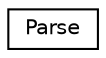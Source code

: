 digraph "Graphical Class Hierarchy"
{
 // LATEX_PDF_SIZE
  edge [fontname="Helvetica",fontsize="10",labelfontname="Helvetica",labelfontsize="10"];
  node [fontname="Helvetica",fontsize="10",shape=record];
  rankdir="LR";
  Node0 [label="Parse",height=0.2,width=0.4,color="black", fillcolor="white", style="filled",URL="$structParse.html",tooltip=" "];
}
